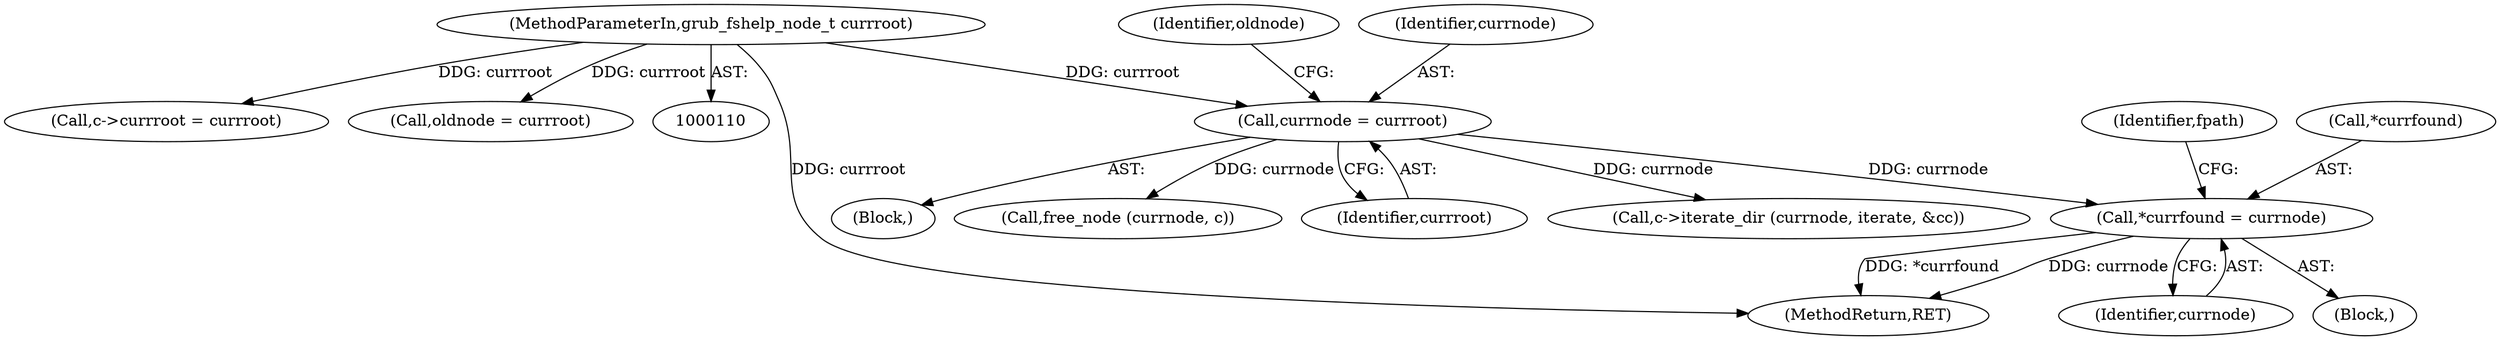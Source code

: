 digraph "0_radare2_65000a7fd9eea62359e6d6714f17b94a99a82edd_2@pointer" {
"1000165" [label="(Call,*currfound = currnode)"];
"1000134" [label="(Call,currnode = currroot)"];
"1000112" [label="(MethodParameterIn,grub_fshelp_node_t currroot)"];
"1000367" [label="(MethodReturn,RET)"];
"1000170" [label="(Identifier,fpath)"];
"1000166" [label="(Call,*currfound)"];
"1000136" [label="(Identifier,currroot)"];
"1000165" [label="(Call,*currfound = currnode)"];
"1000139" [label="(Identifier,oldnode)"];
"1000234" [label="(Call,c->iterate_dir (currnode, iterate, &cc))"];
"1000115" [label="(Block,)"];
"1000134" [label="(Call,currnode = currroot)"];
"1000141" [label="(Call,c->currroot = currroot)"];
"1000168" [label="(Identifier,currnode)"];
"1000200" [label="(Call,free_node (currnode, c))"];
"1000135" [label="(Identifier,currnode)"];
"1000138" [label="(Call,oldnode = currroot)"];
"1000164" [label="(Block,)"];
"1000112" [label="(MethodParameterIn,grub_fshelp_node_t currroot)"];
"1000165" -> "1000164"  [label="AST: "];
"1000165" -> "1000168"  [label="CFG: "];
"1000166" -> "1000165"  [label="AST: "];
"1000168" -> "1000165"  [label="AST: "];
"1000170" -> "1000165"  [label="CFG: "];
"1000165" -> "1000367"  [label="DDG: currnode"];
"1000165" -> "1000367"  [label="DDG: *currfound"];
"1000134" -> "1000165"  [label="DDG: currnode"];
"1000134" -> "1000115"  [label="AST: "];
"1000134" -> "1000136"  [label="CFG: "];
"1000135" -> "1000134"  [label="AST: "];
"1000136" -> "1000134"  [label="AST: "];
"1000139" -> "1000134"  [label="CFG: "];
"1000112" -> "1000134"  [label="DDG: currroot"];
"1000134" -> "1000200"  [label="DDG: currnode"];
"1000134" -> "1000234"  [label="DDG: currnode"];
"1000112" -> "1000110"  [label="AST: "];
"1000112" -> "1000367"  [label="DDG: currroot"];
"1000112" -> "1000138"  [label="DDG: currroot"];
"1000112" -> "1000141"  [label="DDG: currroot"];
}
